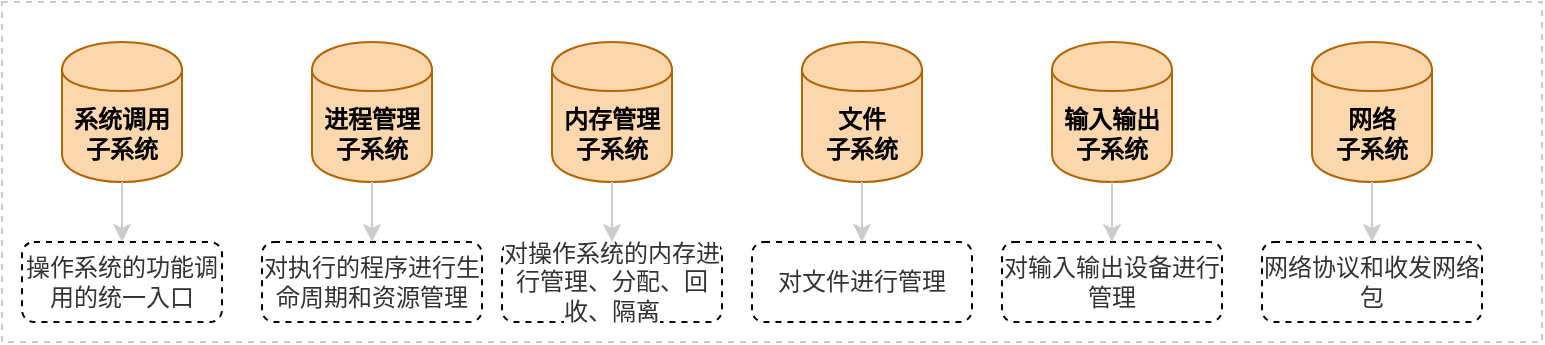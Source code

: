 <mxfile version="12.9.3" type="github">
  <diagram id="gkH7q1_JaVUqOyhBlz-2" name="第 1 页">
    <mxGraphModel dx="925" dy="508" grid="1" gridSize="10" guides="1" tooltips="1" connect="1" arrows="1" fold="1" page="1" pageScale="1" pageWidth="850" pageHeight="1100" math="0" shadow="0">
      <root>
        <mxCell id="0" />
        <mxCell id="1" parent="0" />
        <mxCell id="u8D7J6zL3OEra2ZCJcBJ-1" value="" style="group" parent="1" vertex="1" connectable="0">
          <mxGeometry x="29" y="80" width="770" height="170" as="geometry" />
        </mxCell>
        <mxCell id="u8D7J6zL3OEra2ZCJcBJ-2" value="" style="group;fillColor=none;" parent="u8D7J6zL3OEra2ZCJcBJ-1" vertex="1" connectable="0">
          <mxGeometry width="770" height="170" as="geometry" />
        </mxCell>
        <mxCell id="u8D7J6zL3OEra2ZCJcBJ-3" value="" style="rounded=0;whiteSpace=wrap;html=1;dashed=1;strokeColor=#CCCCCC;" parent="u8D7J6zL3OEra2ZCJcBJ-2" vertex="1">
          <mxGeometry width="770" height="170" as="geometry" />
        </mxCell>
        <mxCell id="u8D7J6zL3OEra2ZCJcBJ-4" value="系统调用子系统" style="shape=cylinder;whiteSpace=wrap;html=1;boundedLbl=1;backgroundOutline=1;fontStyle=1;fillColor=#fad7ac;strokeColor=#b46504;" parent="u8D7J6zL3OEra2ZCJcBJ-2" vertex="1">
          <mxGeometry x="30" y="20" width="60" height="70" as="geometry" />
        </mxCell>
        <mxCell id="u8D7J6zL3OEra2ZCJcBJ-5" value="进程管理子系统" style="shape=cylinder;whiteSpace=wrap;html=1;boundedLbl=1;backgroundOutline=1;fontStyle=1;fillColor=#fad7ac;strokeColor=#b46504;" parent="u8D7J6zL3OEra2ZCJcBJ-2" vertex="1">
          <mxGeometry x="155" y="20" width="60" height="70" as="geometry" />
        </mxCell>
        <mxCell id="u8D7J6zL3OEra2ZCJcBJ-6" value="内存管理子系统" style="shape=cylinder;whiteSpace=wrap;html=1;boundedLbl=1;backgroundOutline=1;fontStyle=1;fillColor=#fad7ac;strokeColor=#b46504;" parent="u8D7J6zL3OEra2ZCJcBJ-2" vertex="1">
          <mxGeometry x="275" y="20" width="60" height="70" as="geometry" />
        </mxCell>
        <mxCell id="u8D7J6zL3OEra2ZCJcBJ-7" value="文件&lt;br&gt;子系统" style="shape=cylinder;whiteSpace=wrap;html=1;boundedLbl=1;backgroundOutline=1;fontStyle=1;fillColor=#fad7ac;strokeColor=#b46504;" parent="u8D7J6zL3OEra2ZCJcBJ-2" vertex="1">
          <mxGeometry x="400" y="20" width="60" height="70" as="geometry" />
        </mxCell>
        <mxCell id="u8D7J6zL3OEra2ZCJcBJ-8" value="输入输出子系统" style="shape=cylinder;whiteSpace=wrap;html=1;boundedLbl=1;backgroundOutline=1;fontStyle=1;fillColor=#fad7ac;strokeColor=#b46504;" parent="u8D7J6zL3OEra2ZCJcBJ-2" vertex="1">
          <mxGeometry x="525" y="20" width="60" height="70" as="geometry" />
        </mxCell>
        <mxCell id="u8D7J6zL3OEra2ZCJcBJ-9" value="网络&lt;br&gt;子系统" style="shape=cylinder;whiteSpace=wrap;html=1;boundedLbl=1;backgroundOutline=1;fontStyle=1;fillColor=#fad7ac;strokeColor=#b46504;" parent="u8D7J6zL3OEra2ZCJcBJ-2" vertex="1">
          <mxGeometry x="655" y="20" width="60" height="70" as="geometry" />
        </mxCell>
        <mxCell id="u8D7J6zL3OEra2ZCJcBJ-10" value="&lt;span style=&quot;color: rgb(51 , 51 , 51) ; font-family: &amp;#34;open sans&amp;#34; , &amp;#34;clear sans&amp;#34; , &amp;#34;helvetica neue&amp;#34; , &amp;#34;helvetica&amp;#34; , &amp;#34;arial&amp;#34; , sans-serif ; white-space: pre-wrap ; background-color: rgb(255 , 255 , 255)&quot;&gt;&lt;font style=&quot;font-size: 12px&quot;&gt;操作系统的功能调用的统一入口&lt;/font&gt;&lt;/span&gt;" style="rounded=1;whiteSpace=wrap;html=1;dashed=1;" parent="u8D7J6zL3OEra2ZCJcBJ-2" vertex="1">
          <mxGeometry x="10" y="120" width="100" height="40" as="geometry" />
        </mxCell>
        <mxCell id="u8D7J6zL3OEra2ZCJcBJ-11" style="edgeStyle=orthogonalEdgeStyle;rounded=0;orthogonalLoop=1;jettySize=auto;html=1;entryX=0.5;entryY=0;entryDx=0;entryDy=0;strokeColor=#CCCCCC;" parent="u8D7J6zL3OEra2ZCJcBJ-2" source="u8D7J6zL3OEra2ZCJcBJ-4" target="u8D7J6zL3OEra2ZCJcBJ-10" edge="1">
          <mxGeometry relative="1" as="geometry" />
        </mxCell>
        <mxCell id="u8D7J6zL3OEra2ZCJcBJ-12" value="&lt;span style=&quot;color: rgb(51 , 51 , 51) ; font-family: &amp;#34;open sans&amp;#34; , &amp;#34;clear sans&amp;#34; , &amp;#34;helvetica neue&amp;#34; , &amp;#34;helvetica&amp;#34; , &amp;#34;arial&amp;#34; , sans-serif ; white-space: pre-wrap ; background-color: rgb(255 , 255 , 255)&quot;&gt;&lt;font style=&quot;font-size: 12px&quot;&gt;对执行的程序进行生命周期和资源管理&lt;/font&gt;&lt;/span&gt;" style="rounded=1;whiteSpace=wrap;html=1;dashed=1;" parent="u8D7J6zL3OEra2ZCJcBJ-2" vertex="1">
          <mxGeometry x="130" y="120" width="110" height="40" as="geometry" />
        </mxCell>
        <mxCell id="u8D7J6zL3OEra2ZCJcBJ-13" style="edgeStyle=orthogonalEdgeStyle;rounded=0;orthogonalLoop=1;jettySize=auto;html=1;entryX=0.5;entryY=0;entryDx=0;entryDy=0;strokeColor=#CCCCCC;" parent="u8D7J6zL3OEra2ZCJcBJ-2" source="u8D7J6zL3OEra2ZCJcBJ-5" target="u8D7J6zL3OEra2ZCJcBJ-12" edge="1">
          <mxGeometry relative="1" as="geometry" />
        </mxCell>
        <mxCell id="u8D7J6zL3OEra2ZCJcBJ-14" value="&lt;span style=&quot;color: rgb(51 , 51 , 51) ; font-family: &amp;#34;open sans&amp;#34; , &amp;#34;clear sans&amp;#34; , &amp;#34;helvetica neue&amp;#34; , &amp;#34;helvetica&amp;#34; , &amp;#34;arial&amp;#34; , sans-serif ; white-space: pre-wrap ; background-color: rgb(255 , 255 , 255)&quot;&gt;&lt;font style=&quot;font-size: 12px&quot;&gt;对操作系统的内存进行管理、分配、回收、隔离&lt;/font&gt;&lt;/span&gt;" style="rounded=1;whiteSpace=wrap;html=1;dashed=1;" parent="u8D7J6zL3OEra2ZCJcBJ-2" vertex="1">
          <mxGeometry x="250" y="120" width="110" height="40" as="geometry" />
        </mxCell>
        <mxCell id="u8D7J6zL3OEra2ZCJcBJ-15" style="edgeStyle=orthogonalEdgeStyle;rounded=0;orthogonalLoop=1;jettySize=auto;html=1;entryX=0.5;entryY=0;entryDx=0;entryDy=0;strokeColor=#CCCCCC;" parent="u8D7J6zL3OEra2ZCJcBJ-2" source="u8D7J6zL3OEra2ZCJcBJ-6" target="u8D7J6zL3OEra2ZCJcBJ-14" edge="1">
          <mxGeometry relative="1" as="geometry" />
        </mxCell>
        <mxCell id="u8D7J6zL3OEra2ZCJcBJ-16" value="&lt;span style=&quot;color: rgb(51 , 51 , 51) ; font-family: &amp;#34;open sans&amp;#34; , &amp;#34;clear sans&amp;#34; , &amp;#34;helvetica neue&amp;#34; , &amp;#34;helvetica&amp;#34; , &amp;#34;arial&amp;#34; , sans-serif ; white-space: pre-wrap ; background-color: rgb(255 , 255 , 255)&quot;&gt;&lt;font style=&quot;font-size: 12px&quot;&gt;对文件进行管理&lt;/font&gt;&lt;/span&gt;" style="rounded=1;whiteSpace=wrap;html=1;dashed=1;" parent="u8D7J6zL3OEra2ZCJcBJ-2" vertex="1">
          <mxGeometry x="375" y="120" width="110" height="40" as="geometry" />
        </mxCell>
        <mxCell id="u8D7J6zL3OEra2ZCJcBJ-17" style="edgeStyle=orthogonalEdgeStyle;rounded=0;orthogonalLoop=1;jettySize=auto;html=1;entryX=0.5;entryY=0;entryDx=0;entryDy=0;strokeColor=#CCCCCC;" parent="u8D7J6zL3OEra2ZCJcBJ-2" source="u8D7J6zL3OEra2ZCJcBJ-7" target="u8D7J6zL3OEra2ZCJcBJ-16" edge="1">
          <mxGeometry relative="1" as="geometry" />
        </mxCell>
        <mxCell id="u8D7J6zL3OEra2ZCJcBJ-18" value="&lt;span style=&quot;color: rgb(51 , 51 , 51) ; font-family: &amp;#34;open sans&amp;#34; , &amp;#34;clear sans&amp;#34; , &amp;#34;helvetica neue&amp;#34; , &amp;#34;helvetica&amp;#34; , &amp;#34;arial&amp;#34; , sans-serif ; white-space: pre-wrap ; background-color: rgb(255 , 255 , 255)&quot;&gt;&lt;font style=&quot;font-size: 12px&quot;&gt;对输入输出设备进行管理&lt;/font&gt;&lt;/span&gt;" style="rounded=1;whiteSpace=wrap;html=1;dashed=1;" parent="u8D7J6zL3OEra2ZCJcBJ-2" vertex="1">
          <mxGeometry x="500" y="120" width="110" height="40" as="geometry" />
        </mxCell>
        <mxCell id="u8D7J6zL3OEra2ZCJcBJ-19" style="edgeStyle=orthogonalEdgeStyle;rounded=0;orthogonalLoop=1;jettySize=auto;html=1;entryX=0.5;entryY=0;entryDx=0;entryDy=0;strokeColor=#CCCCCC;" parent="u8D7J6zL3OEra2ZCJcBJ-2" source="u8D7J6zL3OEra2ZCJcBJ-8" target="u8D7J6zL3OEra2ZCJcBJ-18" edge="1">
          <mxGeometry relative="1" as="geometry" />
        </mxCell>
        <mxCell id="u8D7J6zL3OEra2ZCJcBJ-20" value="&lt;span style=&quot;color: rgb(51 , 51 , 51) ; font-family: &amp;#34;open sans&amp;#34; , &amp;#34;clear sans&amp;#34; , &amp;#34;helvetica neue&amp;#34; , &amp;#34;helvetica&amp;#34; , &amp;#34;arial&amp;#34; , sans-serif ; white-space: pre-wrap ; background-color: rgb(255 , 255 , 255)&quot;&gt;&lt;font style=&quot;font-size: 12px&quot;&gt;网络协议和收发网络包&lt;/font&gt;&lt;/span&gt;" style="rounded=1;whiteSpace=wrap;html=1;dashed=1;" parent="u8D7J6zL3OEra2ZCJcBJ-2" vertex="1">
          <mxGeometry x="630" y="120" width="110" height="40" as="geometry" />
        </mxCell>
        <mxCell id="u8D7J6zL3OEra2ZCJcBJ-21" style="edgeStyle=orthogonalEdgeStyle;rounded=0;orthogonalLoop=1;jettySize=auto;html=1;entryX=0.5;entryY=0;entryDx=0;entryDy=0;strokeColor=#CCCCCC;" parent="u8D7J6zL3OEra2ZCJcBJ-2" source="u8D7J6zL3OEra2ZCJcBJ-9" target="u8D7J6zL3OEra2ZCJcBJ-20" edge="1">
          <mxGeometry relative="1" as="geometry" />
        </mxCell>
      </root>
    </mxGraphModel>
  </diagram>
</mxfile>
